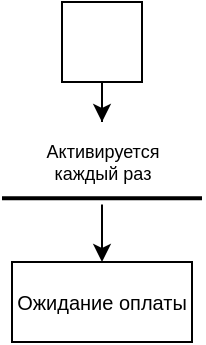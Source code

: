 <mxfile version="21.6.1" type="github">
  <diagram name="Страница 1" id="Zy8zyR5g0DJlZKWuda5o">
    <mxGraphModel dx="663" dy="361" grid="1" gridSize="10" guides="1" tooltips="1" connect="1" arrows="1" fold="1" page="1" pageScale="1" pageWidth="827" pageHeight="1169" math="0" shadow="0">
      <root>
        <mxCell id="0" />
        <mxCell id="1" parent="0" />
        <mxCell id="kk60Wm2jfBDUApZfJBUF-5" style="edgeStyle=orthogonalEdgeStyle;rounded=0;orthogonalLoop=1;jettySize=auto;html=1;entryX=0.5;entryY=-0.167;entryDx=0;entryDy=0;entryPerimeter=0;" edge="1" parent="1" source="kk60Wm2jfBDUApZfJBUF-2" target="kk60Wm2jfBDUApZfJBUF-3">
          <mxGeometry relative="1" as="geometry" />
        </mxCell>
        <mxCell id="kk60Wm2jfBDUApZfJBUF-2" value="" style="whiteSpace=wrap;html=1;aspect=fixed;" vertex="1" parent="1">
          <mxGeometry x="360" y="40" width="40" height="40" as="geometry" />
        </mxCell>
        <mxCell id="kk60Wm2jfBDUApZfJBUF-3" value="&lt;font style=&quot;font-size: 9px;&quot;&gt;Активируется &lt;br style=&quot;font-size: 9px;&quot;&gt;каждый раз&lt;/font&gt;" style="text;html=1;align=center;verticalAlign=middle;resizable=0;points=[];autosize=1;strokeColor=none;fillColor=none;strokeWidth=0;spacing=0;fontSize=9;" vertex="1" parent="1">
          <mxGeometry x="340" y="105" width="80" height="30" as="geometry" />
        </mxCell>
        <mxCell id="kk60Wm2jfBDUApZfJBUF-15" style="edgeStyle=orthogonalEdgeStyle;rounded=0;orthogonalLoop=1;jettySize=auto;html=1;entryX=0.5;entryY=0;entryDx=0;entryDy=0;" edge="1" parent="1" source="kk60Wm2jfBDUApZfJBUF-12" target="kk60Wm2jfBDUApZfJBUF-14">
          <mxGeometry relative="1" as="geometry" />
        </mxCell>
        <mxCell id="kk60Wm2jfBDUApZfJBUF-12" value="" style="line;strokeWidth=2;html=1;" vertex="1" parent="1">
          <mxGeometry x="330" y="135" width="100" height="6.25" as="geometry" />
        </mxCell>
        <mxCell id="kk60Wm2jfBDUApZfJBUF-14" value="&lt;font style=&quot;font-size: 10px;&quot;&gt;Ожидание оплаты&lt;/font&gt;" style="rounded=0;whiteSpace=wrap;html=1;" vertex="1" parent="1">
          <mxGeometry x="335" y="170" width="90" height="40" as="geometry" />
        </mxCell>
      </root>
    </mxGraphModel>
  </diagram>
</mxfile>
